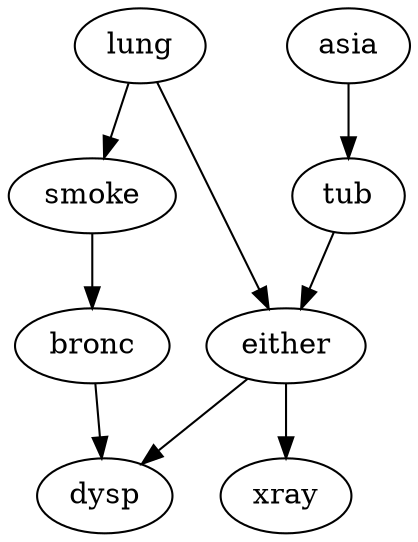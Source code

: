 digraph G {
    "either" -> "xray";
    "asia" -> "tub";
    "smoke" -> "bronc";
    "tub" -> "either";
    "lung" -> "either";
    "lung" -> "smoke";
    "either" -> "dysp";
    "bronc" -> "dysp";
}
